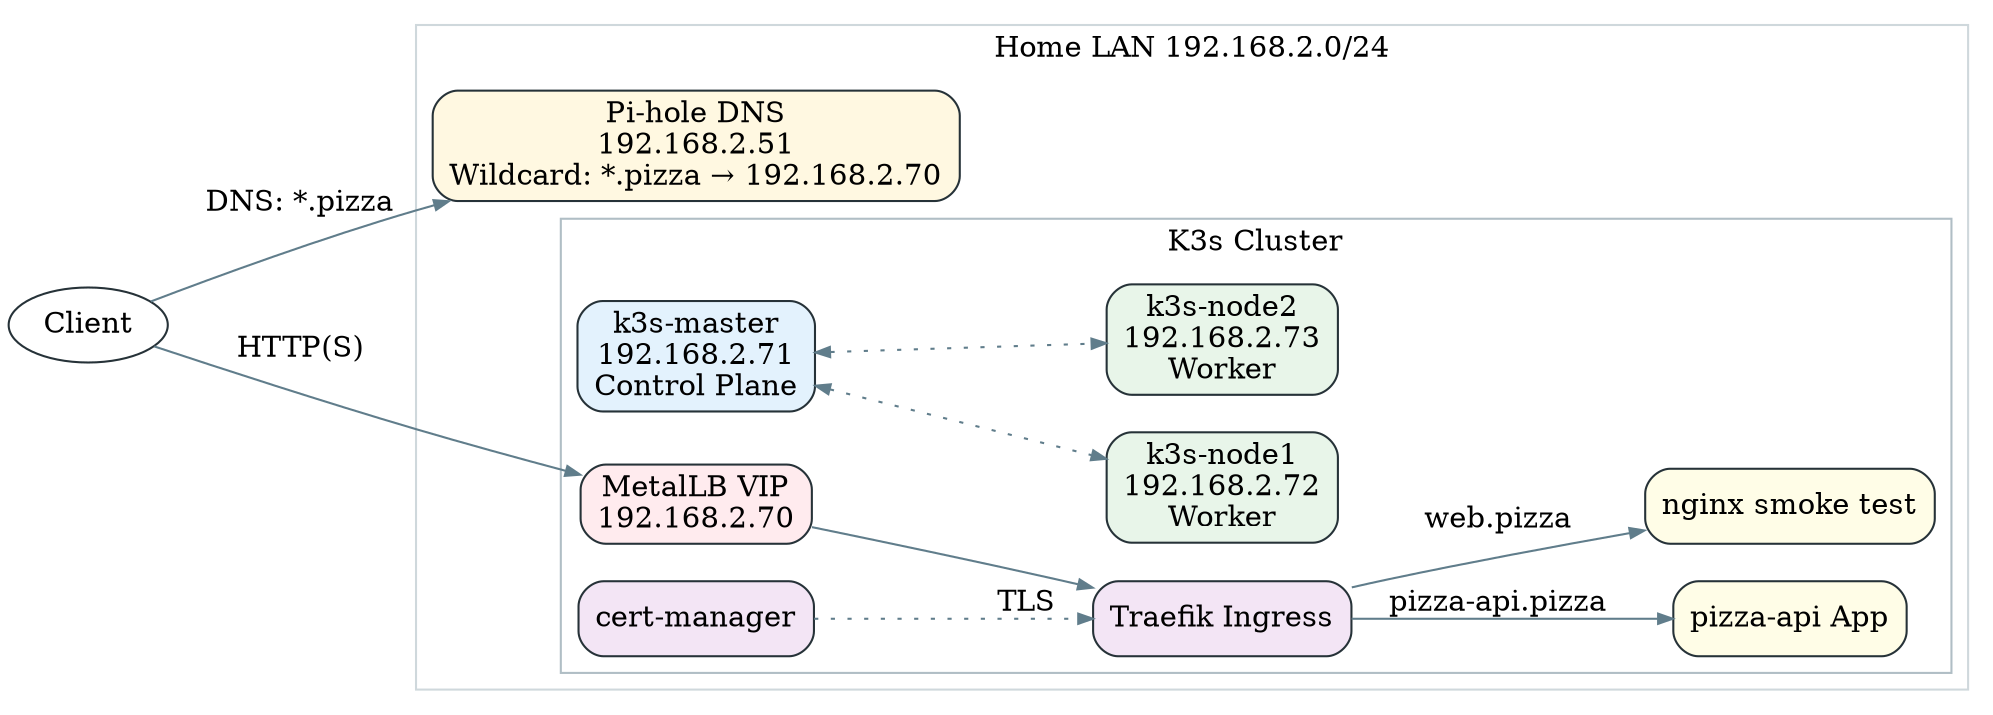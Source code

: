 digraph G {
  rankdir=LR;
  node  [shape=box, style="rounded,filled", color="#263238", fillcolor="#F5F7FA"];
  edge  [color="#607D8B", arrowsize=0.7];

  subgraph cluster_lan {
    label="Home LAN 192.168.2.0/24";
    color="#CFD8DC";

    pihole [label="Pi-hole DNS\n192.168.2.51\nWildcard: *.pizza → 192.168.2.70", fillcolor="#FFF8E1"];

    subgraph cluster_k3s {
      label="K3s Cluster"; color="#B0BEC5";

      master [label="k3s-master\n192.168.2.71\nControl Plane", fillcolor="#E3F2FD"];
      node1  [label="k3s-node1\n192.168.2.72\nWorker", fillcolor="#E8F5E9"];
      node2  [label="k3s-node2\n192.168.2.73\nWorker", fillcolor="#E8F5E9"];

      vip [label="MetalLB VIP\n192.168.2.70", fillcolor="#FFEBEE"];
      traefik [label="Traefik Ingress", fillcolor="#F3E5F5"];
      certmgr [label="cert-manager", fillcolor="#F3E5F5"];

      pizza  [label="pizza-api App", fillcolor="#FFFDE7"];
      nginx  [label="nginx smoke test", fillcolor="#FFFDE7"];

      vip -> traefik;
      traefik -> pizza   [label="pizza-api.pizza"];
      traefik -> nginx   [label="web.pizza"];
      certmgr -> traefik [style=dotted, label="TLS"];

      master -> node1 [dir=both, style=dotted];
      master -> node2 [dir=both, style=dotted];
    }
  }

  user [label="Client", shape=oval, fillcolor="#FFFFFF"];
  user -> pihole [label="DNS: *.pizza"];
  user -> vip    [label="HTTP(S)"];
}
